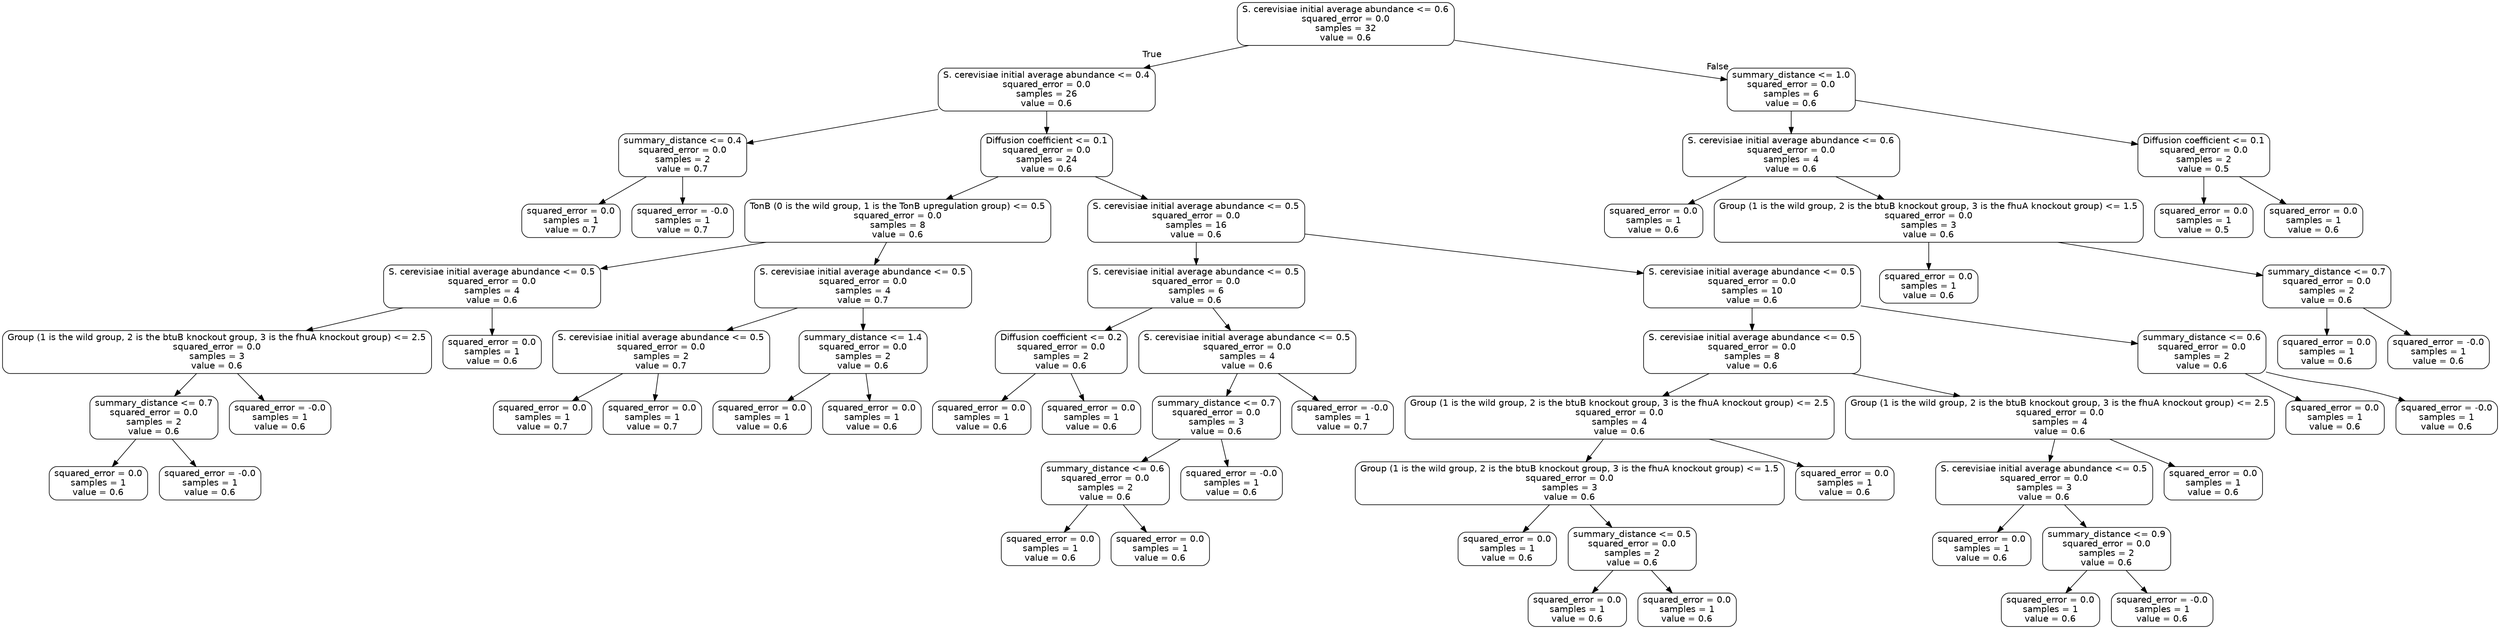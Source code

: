 digraph Tree {
node [shape=box, style="rounded", color="black", fontname="helvetica"] ;
edge [fontname="helvetica"] ;
0 [label="S. cerevisiae initial average abundance <= 0.6\nsquared_error = 0.0\nsamples = 32\nvalue = 0.6"] ;
1 [label="S. cerevisiae initial average abundance <= 0.4\nsquared_error = 0.0\nsamples = 26\nvalue = 0.6"] ;
0 -> 1 [labeldistance=2.5, labelangle=45, headlabel="True"] ;
2 [label="summary_distance <= 0.4\nsquared_error = 0.0\nsamples = 2\nvalue = 0.7"] ;
1 -> 2 ;
3 [label="squared_error = 0.0\nsamples = 1\nvalue = 0.7"] ;
2 -> 3 ;
4 [label="squared_error = -0.0\nsamples = 1\nvalue = 0.7"] ;
2 -> 4 ;
5 [label="Diffusion coefficient <= 0.1\nsquared_error = 0.0\nsamples = 24\nvalue = 0.6"] ;
1 -> 5 ;
6 [label="TonB (0 is the wild group, 1 is the TonB upregulation group) <= 0.5\nsquared_error = 0.0\nsamples = 8\nvalue = 0.6"] ;
5 -> 6 ;
7 [label="S. cerevisiae initial average abundance <= 0.5\nsquared_error = 0.0\nsamples = 4\nvalue = 0.6"] ;
6 -> 7 ;
8 [label="Group (1 is the wild group, 2 is the btuB knockout group, 3 is the fhuA knockout group) <= 2.5\nsquared_error = 0.0\nsamples = 3\nvalue = 0.6"] ;
7 -> 8 ;
9 [label="summary_distance <= 0.7\nsquared_error = 0.0\nsamples = 2\nvalue = 0.6"] ;
8 -> 9 ;
10 [label="squared_error = 0.0\nsamples = 1\nvalue = 0.6"] ;
9 -> 10 ;
11 [label="squared_error = -0.0\nsamples = 1\nvalue = 0.6"] ;
9 -> 11 ;
12 [label="squared_error = -0.0\nsamples = 1\nvalue = 0.6"] ;
8 -> 12 ;
13 [label="squared_error = 0.0\nsamples = 1\nvalue = 0.6"] ;
7 -> 13 ;
14 [label="S. cerevisiae initial average abundance <= 0.5\nsquared_error = 0.0\nsamples = 4\nvalue = 0.7"] ;
6 -> 14 ;
15 [label="S. cerevisiae initial average abundance <= 0.5\nsquared_error = 0.0\nsamples = 2\nvalue = 0.7"] ;
14 -> 15 ;
16 [label="squared_error = 0.0\nsamples = 1\nvalue = 0.7"] ;
15 -> 16 ;
17 [label="squared_error = 0.0\nsamples = 1\nvalue = 0.7"] ;
15 -> 17 ;
18 [label="summary_distance <= 1.4\nsquared_error = 0.0\nsamples = 2\nvalue = 0.6"] ;
14 -> 18 ;
19 [label="squared_error = 0.0\nsamples = 1\nvalue = 0.6"] ;
18 -> 19 ;
20 [label="squared_error = 0.0\nsamples = 1\nvalue = 0.6"] ;
18 -> 20 ;
21 [label="S. cerevisiae initial average abundance <= 0.5\nsquared_error = 0.0\nsamples = 16\nvalue = 0.6"] ;
5 -> 21 ;
22 [label="S. cerevisiae initial average abundance <= 0.5\nsquared_error = 0.0\nsamples = 6\nvalue = 0.6"] ;
21 -> 22 ;
23 [label="Diffusion coefficient <= 0.2\nsquared_error = 0.0\nsamples = 2\nvalue = 0.6"] ;
22 -> 23 ;
24 [label="squared_error = 0.0\nsamples = 1\nvalue = 0.6"] ;
23 -> 24 ;
25 [label="squared_error = 0.0\nsamples = 1\nvalue = 0.6"] ;
23 -> 25 ;
26 [label="S. cerevisiae initial average abundance <= 0.5\nsquared_error = 0.0\nsamples = 4\nvalue = 0.6"] ;
22 -> 26 ;
27 [label="summary_distance <= 0.7\nsquared_error = 0.0\nsamples = 3\nvalue = 0.6"] ;
26 -> 27 ;
28 [label="summary_distance <= 0.6\nsquared_error = 0.0\nsamples = 2\nvalue = 0.6"] ;
27 -> 28 ;
29 [label="squared_error = 0.0\nsamples = 1\nvalue = 0.6"] ;
28 -> 29 ;
30 [label="squared_error = 0.0\nsamples = 1\nvalue = 0.6"] ;
28 -> 30 ;
31 [label="squared_error = -0.0\nsamples = 1\nvalue = 0.6"] ;
27 -> 31 ;
32 [label="squared_error = -0.0\nsamples = 1\nvalue = 0.7"] ;
26 -> 32 ;
33 [label="S. cerevisiae initial average abundance <= 0.5\nsquared_error = 0.0\nsamples = 10\nvalue = 0.6"] ;
21 -> 33 ;
34 [label="S. cerevisiae initial average abundance <= 0.5\nsquared_error = 0.0\nsamples = 8\nvalue = 0.6"] ;
33 -> 34 ;
35 [label="Group (1 is the wild group, 2 is the btuB knockout group, 3 is the fhuA knockout group) <= 2.5\nsquared_error = 0.0\nsamples = 4\nvalue = 0.6"] ;
34 -> 35 ;
36 [label="Group (1 is the wild group, 2 is the btuB knockout group, 3 is the fhuA knockout group) <= 1.5\nsquared_error = 0.0\nsamples = 3\nvalue = 0.6"] ;
35 -> 36 ;
37 [label="squared_error = 0.0\nsamples = 1\nvalue = 0.6"] ;
36 -> 37 ;
38 [label="summary_distance <= 0.5\nsquared_error = 0.0\nsamples = 2\nvalue = 0.6"] ;
36 -> 38 ;
39 [label="squared_error = 0.0\nsamples = 1\nvalue = 0.6"] ;
38 -> 39 ;
40 [label="squared_error = 0.0\nsamples = 1\nvalue = 0.6"] ;
38 -> 40 ;
41 [label="squared_error = 0.0\nsamples = 1\nvalue = 0.6"] ;
35 -> 41 ;
42 [label="Group (1 is the wild group, 2 is the btuB knockout group, 3 is the fhuA knockout group) <= 2.5\nsquared_error = 0.0\nsamples = 4\nvalue = 0.6"] ;
34 -> 42 ;
43 [label="S. cerevisiae initial average abundance <= 0.5\nsquared_error = 0.0\nsamples = 3\nvalue = 0.6"] ;
42 -> 43 ;
44 [label="squared_error = 0.0\nsamples = 1\nvalue = 0.6"] ;
43 -> 44 ;
45 [label="summary_distance <= 0.9\nsquared_error = 0.0\nsamples = 2\nvalue = 0.6"] ;
43 -> 45 ;
46 [label="squared_error = 0.0\nsamples = 1\nvalue = 0.6"] ;
45 -> 46 ;
47 [label="squared_error = -0.0\nsamples = 1\nvalue = 0.6"] ;
45 -> 47 ;
48 [label="squared_error = 0.0\nsamples = 1\nvalue = 0.6"] ;
42 -> 48 ;
49 [label="summary_distance <= 0.6\nsquared_error = 0.0\nsamples = 2\nvalue = 0.6"] ;
33 -> 49 ;
50 [label="squared_error = 0.0\nsamples = 1\nvalue = 0.6"] ;
49 -> 50 ;
51 [label="squared_error = -0.0\nsamples = 1\nvalue = 0.6"] ;
49 -> 51 ;
52 [label="summary_distance <= 1.0\nsquared_error = 0.0\nsamples = 6\nvalue = 0.6"] ;
0 -> 52 [labeldistance=2.5, labelangle=-45, headlabel="False"] ;
53 [label="S. cerevisiae initial average abundance <= 0.6\nsquared_error = 0.0\nsamples = 4\nvalue = 0.6"] ;
52 -> 53 ;
54 [label="squared_error = 0.0\nsamples = 1\nvalue = 0.6"] ;
53 -> 54 ;
55 [label="Group (1 is the wild group, 2 is the btuB knockout group, 3 is the fhuA knockout group) <= 1.5\nsquared_error = 0.0\nsamples = 3\nvalue = 0.6"] ;
53 -> 55 ;
56 [label="squared_error = 0.0\nsamples = 1\nvalue = 0.6"] ;
55 -> 56 ;
57 [label="summary_distance <= 0.7\nsquared_error = 0.0\nsamples = 2\nvalue = 0.6"] ;
55 -> 57 ;
58 [label="squared_error = 0.0\nsamples = 1\nvalue = 0.6"] ;
57 -> 58 ;
59 [label="squared_error = -0.0\nsamples = 1\nvalue = 0.6"] ;
57 -> 59 ;
60 [label="Diffusion coefficient <= 0.1\nsquared_error = 0.0\nsamples = 2\nvalue = 0.5"] ;
52 -> 60 ;
61 [label="squared_error = 0.0\nsamples = 1\nvalue = 0.5"] ;
60 -> 61 ;
62 [label="squared_error = 0.0\nsamples = 1\nvalue = 0.6"] ;
60 -> 62 ;
}